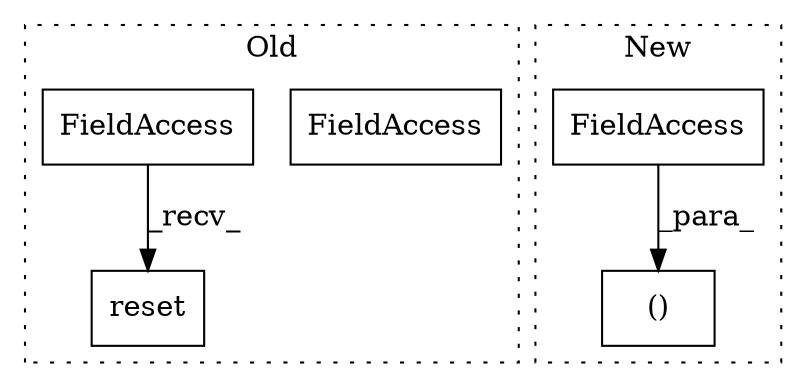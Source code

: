 digraph G {
subgraph cluster0 {
1 [label="reset" a="32" s="1614" l="7" shape="box"];
3 [label="FieldAccess" a="22" s="1600" l="13" shape="box"];
5 [label="FieldAccess" a="22" s="1600" l="13" shape="box"];
label = "Old";
style="dotted";
}
subgraph cluster1 {
2 [label="()" a="106" s="2368" l="35" shape="box"];
4 [label="FieldAccess" a="22" s="2382" l="4" shape="box"];
label = "New";
style="dotted";
}
4 -> 2 [label="_para_"];
5 -> 1 [label="_recv_"];
}